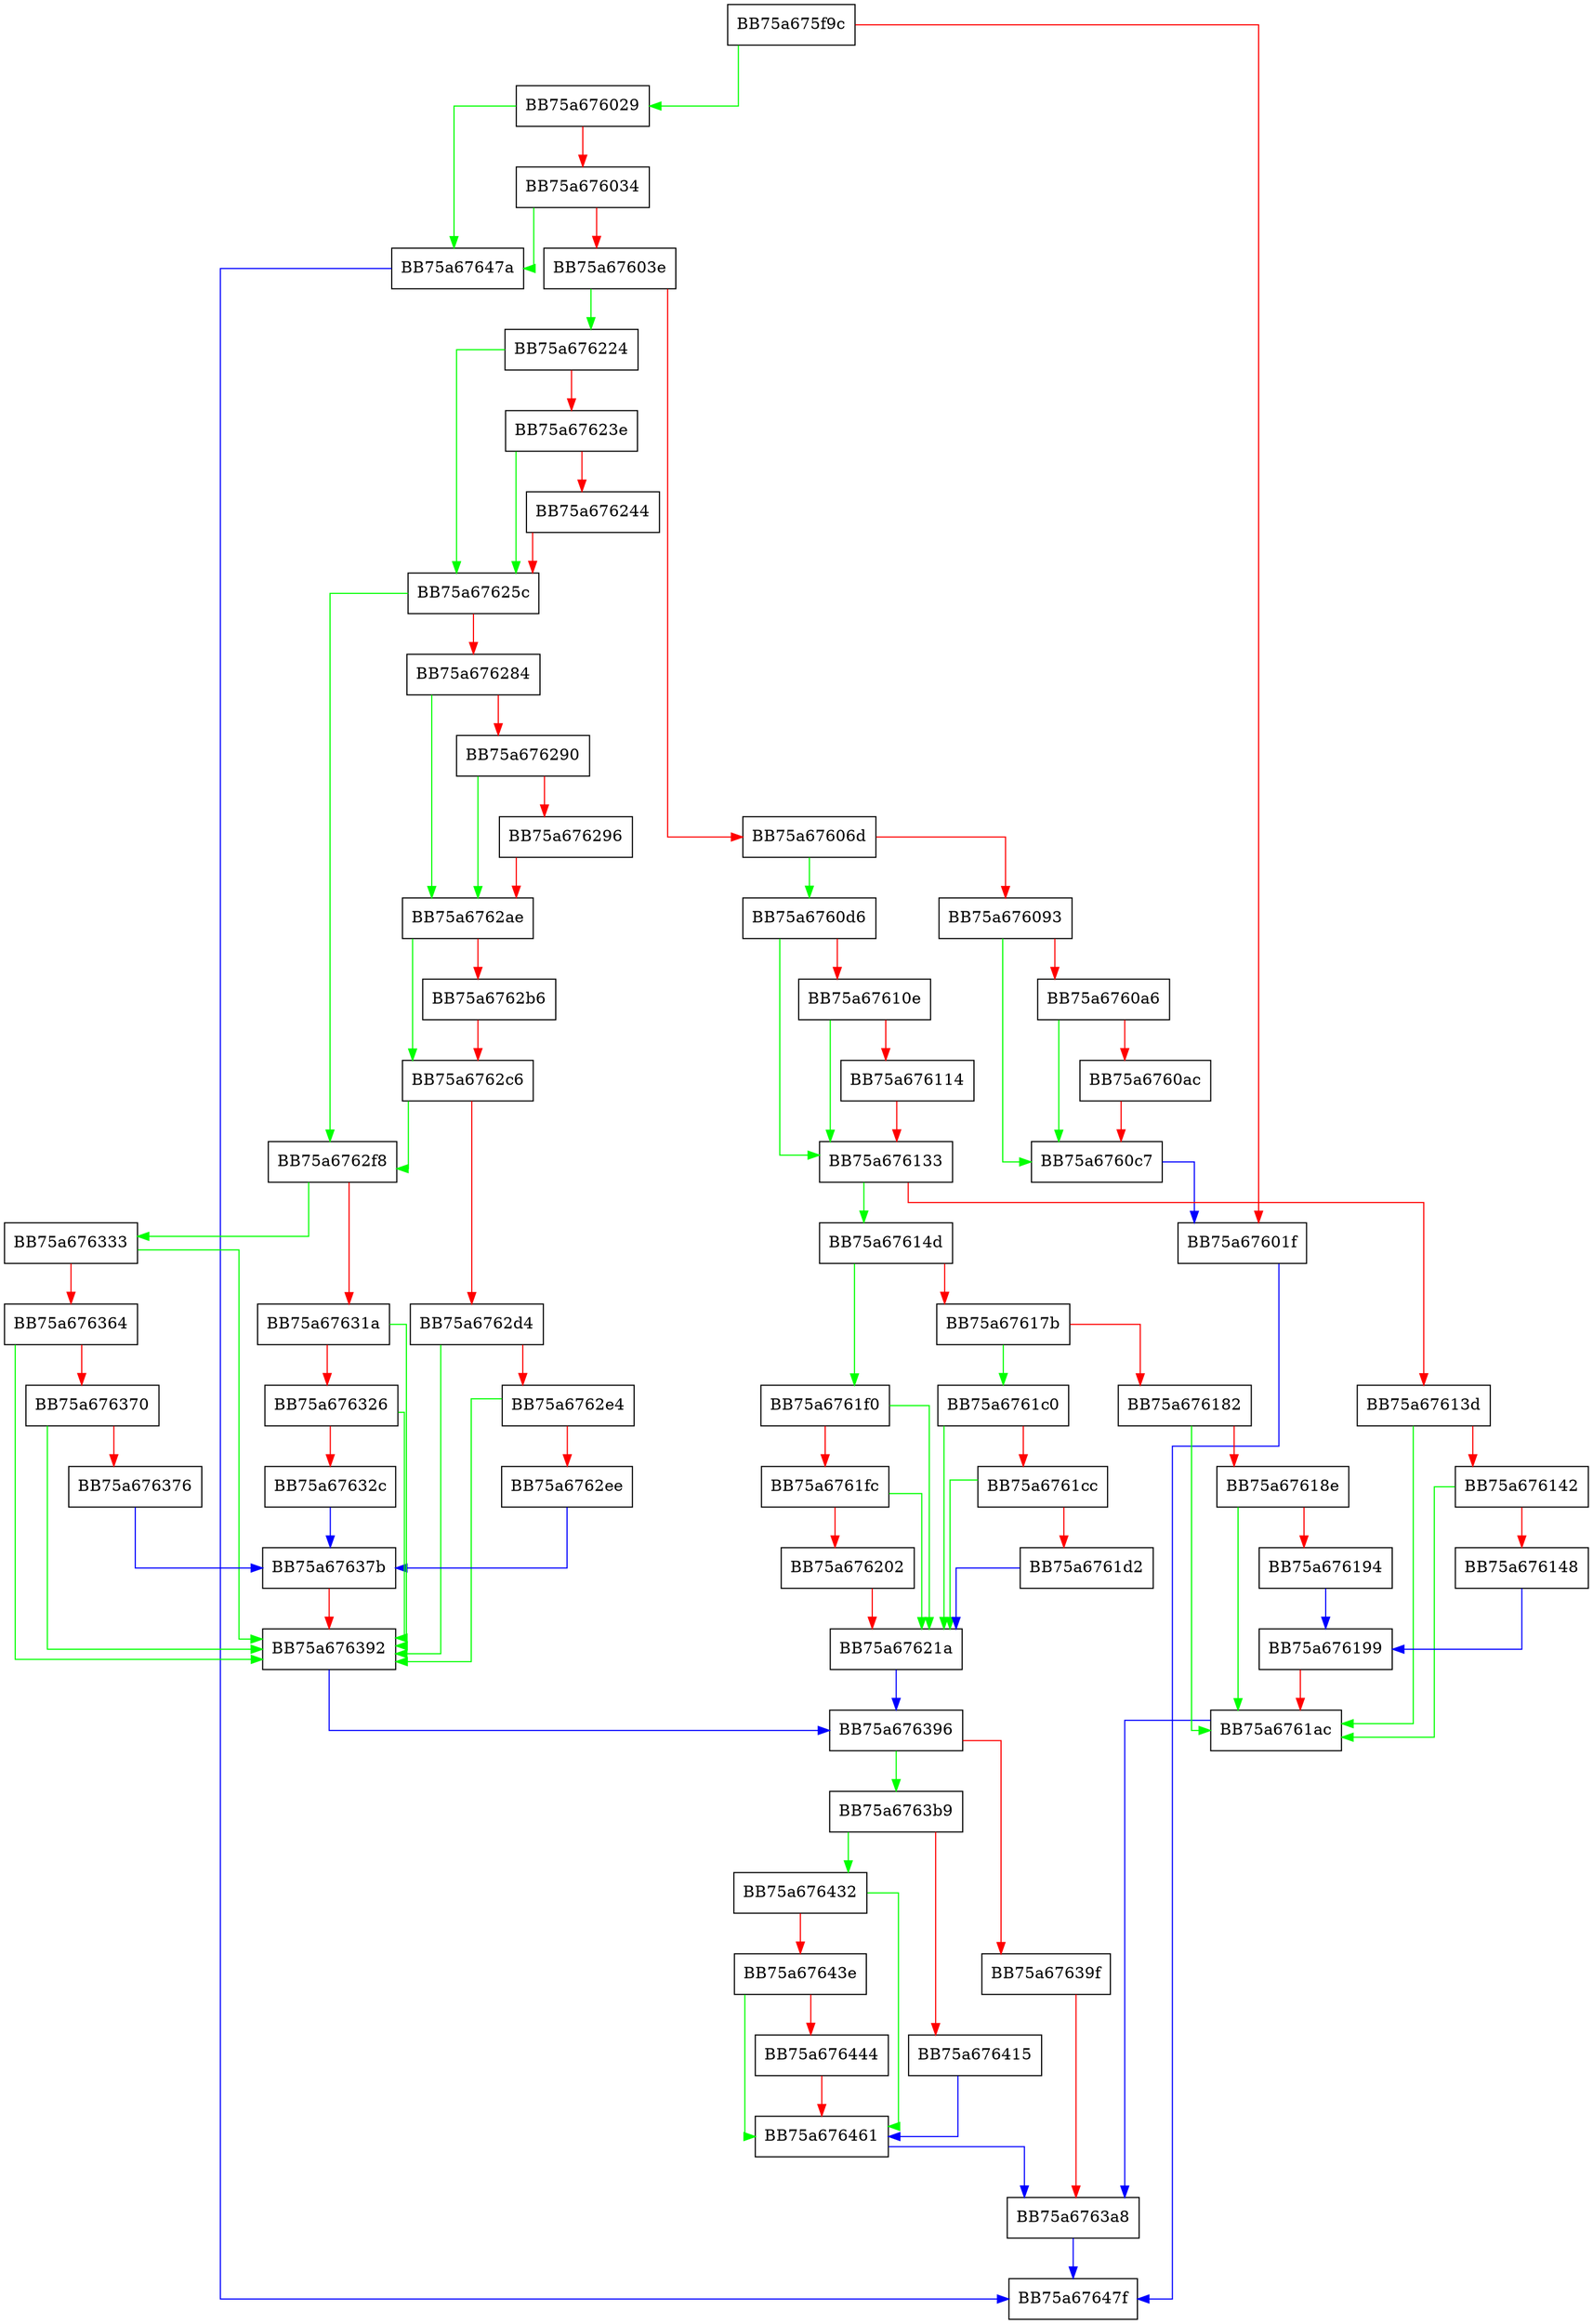 digraph OpenVssFileHelper {
  node [shape="box"];
  graph [splines=ortho];
  BB75a675f9c -> BB75a676029 [color="green"];
  BB75a675f9c -> BB75a67601f [color="red"];
  BB75a67601f -> BB75a67647f [color="blue"];
  BB75a676029 -> BB75a67647a [color="green"];
  BB75a676029 -> BB75a676034 [color="red"];
  BB75a676034 -> BB75a67647a [color="green"];
  BB75a676034 -> BB75a67603e [color="red"];
  BB75a67603e -> BB75a676224 [color="green"];
  BB75a67603e -> BB75a67606d [color="red"];
  BB75a67606d -> BB75a6760d6 [color="green"];
  BB75a67606d -> BB75a676093 [color="red"];
  BB75a676093 -> BB75a6760c7 [color="green"];
  BB75a676093 -> BB75a6760a6 [color="red"];
  BB75a6760a6 -> BB75a6760c7 [color="green"];
  BB75a6760a6 -> BB75a6760ac [color="red"];
  BB75a6760ac -> BB75a6760c7 [color="red"];
  BB75a6760c7 -> BB75a67601f [color="blue"];
  BB75a6760d6 -> BB75a676133 [color="green"];
  BB75a6760d6 -> BB75a67610e [color="red"];
  BB75a67610e -> BB75a676133 [color="green"];
  BB75a67610e -> BB75a676114 [color="red"];
  BB75a676114 -> BB75a676133 [color="red"];
  BB75a676133 -> BB75a67614d [color="green"];
  BB75a676133 -> BB75a67613d [color="red"];
  BB75a67613d -> BB75a6761ac [color="green"];
  BB75a67613d -> BB75a676142 [color="red"];
  BB75a676142 -> BB75a6761ac [color="green"];
  BB75a676142 -> BB75a676148 [color="red"];
  BB75a676148 -> BB75a676199 [color="blue"];
  BB75a67614d -> BB75a6761f0 [color="green"];
  BB75a67614d -> BB75a67617b [color="red"];
  BB75a67617b -> BB75a6761c0 [color="green"];
  BB75a67617b -> BB75a676182 [color="red"];
  BB75a676182 -> BB75a6761ac [color="green"];
  BB75a676182 -> BB75a67618e [color="red"];
  BB75a67618e -> BB75a6761ac [color="green"];
  BB75a67618e -> BB75a676194 [color="red"];
  BB75a676194 -> BB75a676199 [color="blue"];
  BB75a676199 -> BB75a6761ac [color="red"];
  BB75a6761ac -> BB75a6763a8 [color="blue"];
  BB75a6761c0 -> BB75a67621a [color="green"];
  BB75a6761c0 -> BB75a6761cc [color="red"];
  BB75a6761cc -> BB75a67621a [color="green"];
  BB75a6761cc -> BB75a6761d2 [color="red"];
  BB75a6761d2 -> BB75a67621a [color="blue"];
  BB75a6761f0 -> BB75a67621a [color="green"];
  BB75a6761f0 -> BB75a6761fc [color="red"];
  BB75a6761fc -> BB75a67621a [color="green"];
  BB75a6761fc -> BB75a676202 [color="red"];
  BB75a676202 -> BB75a67621a [color="red"];
  BB75a67621a -> BB75a676396 [color="blue"];
  BB75a676224 -> BB75a67625c [color="green"];
  BB75a676224 -> BB75a67623e [color="red"];
  BB75a67623e -> BB75a67625c [color="green"];
  BB75a67623e -> BB75a676244 [color="red"];
  BB75a676244 -> BB75a67625c [color="red"];
  BB75a67625c -> BB75a6762f8 [color="green"];
  BB75a67625c -> BB75a676284 [color="red"];
  BB75a676284 -> BB75a6762ae [color="green"];
  BB75a676284 -> BB75a676290 [color="red"];
  BB75a676290 -> BB75a6762ae [color="green"];
  BB75a676290 -> BB75a676296 [color="red"];
  BB75a676296 -> BB75a6762ae [color="red"];
  BB75a6762ae -> BB75a6762c6 [color="green"];
  BB75a6762ae -> BB75a6762b6 [color="red"];
  BB75a6762b6 -> BB75a6762c6 [color="red"];
  BB75a6762c6 -> BB75a6762f8 [color="green"];
  BB75a6762c6 -> BB75a6762d4 [color="red"];
  BB75a6762d4 -> BB75a676392 [color="green"];
  BB75a6762d4 -> BB75a6762e4 [color="red"];
  BB75a6762e4 -> BB75a676392 [color="green"];
  BB75a6762e4 -> BB75a6762ee [color="red"];
  BB75a6762ee -> BB75a67637b [color="blue"];
  BB75a6762f8 -> BB75a676333 [color="green"];
  BB75a6762f8 -> BB75a67631a [color="red"];
  BB75a67631a -> BB75a676392 [color="green"];
  BB75a67631a -> BB75a676326 [color="red"];
  BB75a676326 -> BB75a676392 [color="green"];
  BB75a676326 -> BB75a67632c [color="red"];
  BB75a67632c -> BB75a67637b [color="blue"];
  BB75a676333 -> BB75a676392 [color="green"];
  BB75a676333 -> BB75a676364 [color="red"];
  BB75a676364 -> BB75a676392 [color="green"];
  BB75a676364 -> BB75a676370 [color="red"];
  BB75a676370 -> BB75a676392 [color="green"];
  BB75a676370 -> BB75a676376 [color="red"];
  BB75a676376 -> BB75a67637b [color="blue"];
  BB75a67637b -> BB75a676392 [color="red"];
  BB75a676392 -> BB75a676396 [color="blue"];
  BB75a676396 -> BB75a6763b9 [color="green"];
  BB75a676396 -> BB75a67639f [color="red"];
  BB75a67639f -> BB75a6763a8 [color="red"];
  BB75a6763a8 -> BB75a67647f [color="blue"];
  BB75a6763b9 -> BB75a676432 [color="green"];
  BB75a6763b9 -> BB75a676415 [color="red"];
  BB75a676415 -> BB75a676461 [color="blue"];
  BB75a676432 -> BB75a676461 [color="green"];
  BB75a676432 -> BB75a67643e [color="red"];
  BB75a67643e -> BB75a676461 [color="green"];
  BB75a67643e -> BB75a676444 [color="red"];
  BB75a676444 -> BB75a676461 [color="red"];
  BB75a676461 -> BB75a6763a8 [color="blue"];
  BB75a67647a -> BB75a67647f [color="blue"];
}